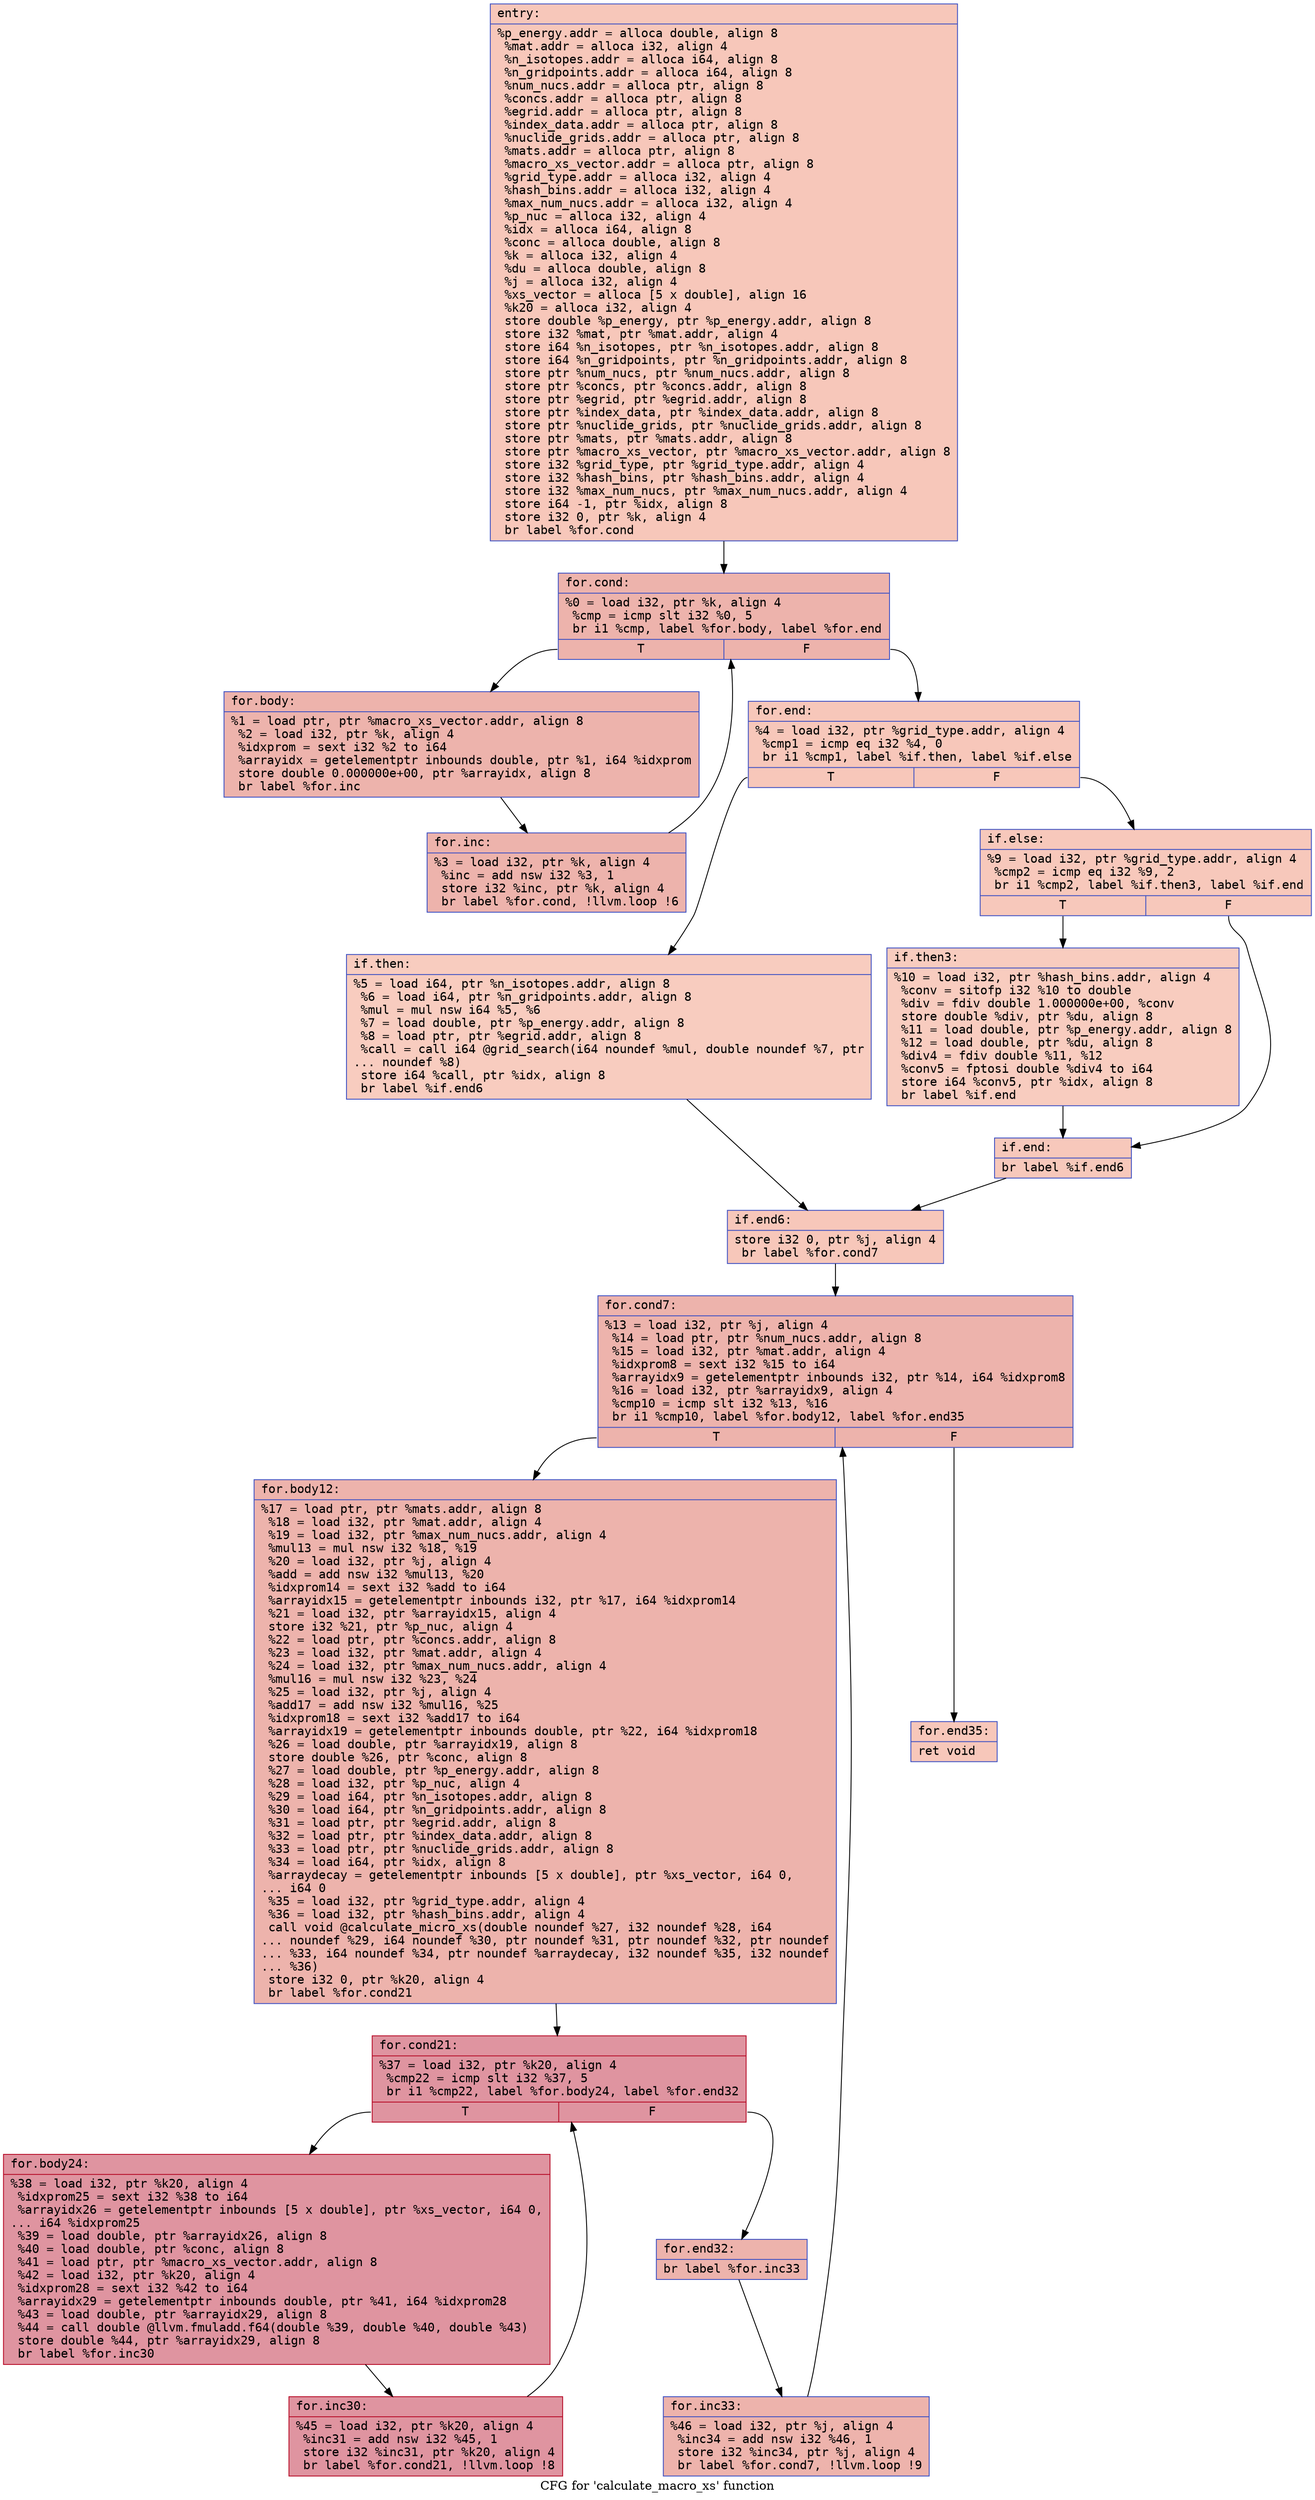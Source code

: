 digraph "CFG for 'calculate_macro_xs' function" {
	label="CFG for 'calculate_macro_xs' function";

	Node0x564d03bf0610 [shape=record,color="#3d50c3ff", style=filled, fillcolor="#ec7f6370" fontname="Courier",label="{entry:\l|  %p_energy.addr = alloca double, align 8\l  %mat.addr = alloca i32, align 4\l  %n_isotopes.addr = alloca i64, align 8\l  %n_gridpoints.addr = alloca i64, align 8\l  %num_nucs.addr = alloca ptr, align 8\l  %concs.addr = alloca ptr, align 8\l  %egrid.addr = alloca ptr, align 8\l  %index_data.addr = alloca ptr, align 8\l  %nuclide_grids.addr = alloca ptr, align 8\l  %mats.addr = alloca ptr, align 8\l  %macro_xs_vector.addr = alloca ptr, align 8\l  %grid_type.addr = alloca i32, align 4\l  %hash_bins.addr = alloca i32, align 4\l  %max_num_nucs.addr = alloca i32, align 4\l  %p_nuc = alloca i32, align 4\l  %idx = alloca i64, align 8\l  %conc = alloca double, align 8\l  %k = alloca i32, align 4\l  %du = alloca double, align 8\l  %j = alloca i32, align 4\l  %xs_vector = alloca [5 x double], align 16\l  %k20 = alloca i32, align 4\l  store double %p_energy, ptr %p_energy.addr, align 8\l  store i32 %mat, ptr %mat.addr, align 4\l  store i64 %n_isotopes, ptr %n_isotopes.addr, align 8\l  store i64 %n_gridpoints, ptr %n_gridpoints.addr, align 8\l  store ptr %num_nucs, ptr %num_nucs.addr, align 8\l  store ptr %concs, ptr %concs.addr, align 8\l  store ptr %egrid, ptr %egrid.addr, align 8\l  store ptr %index_data, ptr %index_data.addr, align 8\l  store ptr %nuclide_grids, ptr %nuclide_grids.addr, align 8\l  store ptr %mats, ptr %mats.addr, align 8\l  store ptr %macro_xs_vector, ptr %macro_xs_vector.addr, align 8\l  store i32 %grid_type, ptr %grid_type.addr, align 4\l  store i32 %hash_bins, ptr %hash_bins.addr, align 4\l  store i32 %max_num_nucs, ptr %max_num_nucs.addr, align 4\l  store i64 -1, ptr %idx, align 8\l  store i32 0, ptr %k, align 4\l  br label %for.cond\l}"];
	Node0x564d03bf0610 -> Node0x564d03be9530[tooltip="entry -> for.cond\nProbability 100.00%" ];
	Node0x564d03be9530 [shape=record,color="#3d50c3ff", style=filled, fillcolor="#d6524470" fontname="Courier",label="{for.cond:\l|  %0 = load i32, ptr %k, align 4\l  %cmp = icmp slt i32 %0, 5\l  br i1 %cmp, label %for.body, label %for.end\l|{<s0>T|<s1>F}}"];
	Node0x564d03be9530:s0 -> Node0x564d03be2350[tooltip="for.cond -> for.body\nProbability 96.88%" ];
	Node0x564d03be9530:s1 -> Node0x564d03bf32d0[tooltip="for.cond -> for.end\nProbability 3.12%" ];
	Node0x564d03be2350 [shape=record,color="#3d50c3ff", style=filled, fillcolor="#d6524470" fontname="Courier",label="{for.body:\l|  %1 = load ptr, ptr %macro_xs_vector.addr, align 8\l  %2 = load i32, ptr %k, align 4\l  %idxprom = sext i32 %2 to i64\l  %arrayidx = getelementptr inbounds double, ptr %1, i64 %idxprom\l  store double 0.000000e+00, ptr %arrayidx, align 8\l  br label %for.inc\l}"];
	Node0x564d03be2350 -> Node0x564d03bf36e0[tooltip="for.body -> for.inc\nProbability 100.00%" ];
	Node0x564d03bf36e0 [shape=record,color="#3d50c3ff", style=filled, fillcolor="#d6524470" fontname="Courier",label="{for.inc:\l|  %3 = load i32, ptr %k, align 4\l  %inc = add nsw i32 %3, 1\l  store i32 %inc, ptr %k, align 4\l  br label %for.cond, !llvm.loop !6\l}"];
	Node0x564d03bf36e0 -> Node0x564d03be9530[tooltip="for.inc -> for.cond\nProbability 100.00%" ];
	Node0x564d03bf32d0 [shape=record,color="#3d50c3ff", style=filled, fillcolor="#ec7f6370" fontname="Courier",label="{for.end:\l|  %4 = load i32, ptr %grid_type.addr, align 4\l  %cmp1 = icmp eq i32 %4, 0\l  br i1 %cmp1, label %if.then, label %if.else\l|{<s0>T|<s1>F}}"];
	Node0x564d03bf32d0:s0 -> Node0x564d03bf3bf0[tooltip="for.end -> if.then\nProbability 37.50%" ];
	Node0x564d03bf32d0:s1 -> Node0x564d03bf3c60[tooltip="for.end -> if.else\nProbability 62.50%" ];
	Node0x564d03bf3bf0 [shape=record,color="#3d50c3ff", style=filled, fillcolor="#f08b6e70" fontname="Courier",label="{if.then:\l|  %5 = load i64, ptr %n_isotopes.addr, align 8\l  %6 = load i64, ptr %n_gridpoints.addr, align 8\l  %mul = mul nsw i64 %5, %6\l  %7 = load double, ptr %p_energy.addr, align 8\l  %8 = load ptr, ptr %egrid.addr, align 8\l  %call = call i64 @grid_search(i64 noundef %mul, double noundef %7, ptr\l... noundef %8)\l  store i64 %call, ptr %idx, align 8\l  br label %if.end6\l}"];
	Node0x564d03bf3bf0 -> Node0x564d03bf4830[tooltip="if.then -> if.end6\nProbability 100.00%" ];
	Node0x564d03bf3c60 [shape=record,color="#3d50c3ff", style=filled, fillcolor="#ed836670" fontname="Courier",label="{if.else:\l|  %9 = load i32, ptr %grid_type.addr, align 4\l  %cmp2 = icmp eq i32 %9, 2\l  br i1 %cmp2, label %if.then3, label %if.end\l|{<s0>T|<s1>F}}"];
	Node0x564d03bf3c60:s0 -> Node0x564d03bf4a20[tooltip="if.else -> if.then3\nProbability 50.00%" ];
	Node0x564d03bf3c60:s1 -> Node0x564d03bf4a70[tooltip="if.else -> if.end\nProbability 50.00%" ];
	Node0x564d03bf4a20 [shape=record,color="#3d50c3ff", style=filled, fillcolor="#f08b6e70" fontname="Courier",label="{if.then3:\l|  %10 = load i32, ptr %hash_bins.addr, align 4\l  %conv = sitofp i32 %10 to double\l  %div = fdiv double 1.000000e+00, %conv\l  store double %div, ptr %du, align 8\l  %11 = load double, ptr %p_energy.addr, align 8\l  %12 = load double, ptr %du, align 8\l  %div4 = fdiv double %11, %12\l  %conv5 = fptosi double %div4 to i64\l  store i64 %conv5, ptr %idx, align 8\l  br label %if.end\l}"];
	Node0x564d03bf4a20 -> Node0x564d03bf4a70[tooltip="if.then3 -> if.end\nProbability 100.00%" ];
	Node0x564d03bf4a70 [shape=record,color="#3d50c3ff", style=filled, fillcolor="#ed836670" fontname="Courier",label="{if.end:\l|  br label %if.end6\l}"];
	Node0x564d03bf4a70 -> Node0x564d03bf4830[tooltip="if.end -> if.end6\nProbability 100.00%" ];
	Node0x564d03bf4830 [shape=record,color="#3d50c3ff", style=filled, fillcolor="#ec7f6370" fontname="Courier",label="{if.end6:\l|  store i32 0, ptr %j, align 4\l  br label %for.cond7\l}"];
	Node0x564d03bf4830 -> Node0x564d03bf5290[tooltip="if.end6 -> for.cond7\nProbability 100.00%" ];
	Node0x564d03bf5290 [shape=record,color="#3d50c3ff", style=filled, fillcolor="#d6524470" fontname="Courier",label="{for.cond7:\l|  %13 = load i32, ptr %j, align 4\l  %14 = load ptr, ptr %num_nucs.addr, align 8\l  %15 = load i32, ptr %mat.addr, align 4\l  %idxprom8 = sext i32 %15 to i64\l  %arrayidx9 = getelementptr inbounds i32, ptr %14, i64 %idxprom8\l  %16 = load i32, ptr %arrayidx9, align 4\l  %cmp10 = icmp slt i32 %13, %16\l  br i1 %cmp10, label %for.body12, label %for.end35\l|{<s0>T|<s1>F}}"];
	Node0x564d03bf5290:s0 -> Node0x564d03bf5770[tooltip="for.cond7 -> for.body12\nProbability 96.88%" ];
	Node0x564d03bf5290:s1 -> Node0x564d03bf57f0[tooltip="for.cond7 -> for.end35\nProbability 3.12%" ];
	Node0x564d03bf5770 [shape=record,color="#3d50c3ff", style=filled, fillcolor="#d6524470" fontname="Courier",label="{for.body12:\l|  %17 = load ptr, ptr %mats.addr, align 8\l  %18 = load i32, ptr %mat.addr, align 4\l  %19 = load i32, ptr %max_num_nucs.addr, align 4\l  %mul13 = mul nsw i32 %18, %19\l  %20 = load i32, ptr %j, align 4\l  %add = add nsw i32 %mul13, %20\l  %idxprom14 = sext i32 %add to i64\l  %arrayidx15 = getelementptr inbounds i32, ptr %17, i64 %idxprom14\l  %21 = load i32, ptr %arrayidx15, align 4\l  store i32 %21, ptr %p_nuc, align 4\l  %22 = load ptr, ptr %concs.addr, align 8\l  %23 = load i32, ptr %mat.addr, align 4\l  %24 = load i32, ptr %max_num_nucs.addr, align 4\l  %mul16 = mul nsw i32 %23, %24\l  %25 = load i32, ptr %j, align 4\l  %add17 = add nsw i32 %mul16, %25\l  %idxprom18 = sext i32 %add17 to i64\l  %arrayidx19 = getelementptr inbounds double, ptr %22, i64 %idxprom18\l  %26 = load double, ptr %arrayidx19, align 8\l  store double %26, ptr %conc, align 8\l  %27 = load double, ptr %p_energy.addr, align 8\l  %28 = load i32, ptr %p_nuc, align 4\l  %29 = load i64, ptr %n_isotopes.addr, align 8\l  %30 = load i64, ptr %n_gridpoints.addr, align 8\l  %31 = load ptr, ptr %egrid.addr, align 8\l  %32 = load ptr, ptr %index_data.addr, align 8\l  %33 = load ptr, ptr %nuclide_grids.addr, align 8\l  %34 = load i64, ptr %idx, align 8\l  %arraydecay = getelementptr inbounds [5 x double], ptr %xs_vector, i64 0,\l... i64 0\l  %35 = load i32, ptr %grid_type.addr, align 4\l  %36 = load i32, ptr %hash_bins.addr, align 4\l  call void @calculate_micro_xs(double noundef %27, i32 noundef %28, i64\l... noundef %29, i64 noundef %30, ptr noundef %31, ptr noundef %32, ptr noundef\l... %33, i64 noundef %34, ptr noundef %arraydecay, i32 noundef %35, i32 noundef\l... %36)\l  store i32 0, ptr %k20, align 4\l  br label %for.cond21\l}"];
	Node0x564d03bf5770 -> Node0x564d03bf7090[tooltip="for.body12 -> for.cond21\nProbability 100.00%" ];
	Node0x564d03bf7090 [shape=record,color="#b70d28ff", style=filled, fillcolor="#b70d2870" fontname="Courier",label="{for.cond21:\l|  %37 = load i32, ptr %k20, align 4\l  %cmp22 = icmp slt i32 %37, 5\l  br i1 %cmp22, label %for.body24, label %for.end32\l|{<s0>T|<s1>F}}"];
	Node0x564d03bf7090:s0 -> Node0x564d03bf71d0[tooltip="for.cond21 -> for.body24\nProbability 96.88%" ];
	Node0x564d03bf7090:s1 -> Node0x564d03bf7220[tooltip="for.cond21 -> for.end32\nProbability 3.12%" ];
	Node0x564d03bf71d0 [shape=record,color="#b70d28ff", style=filled, fillcolor="#b70d2870" fontname="Courier",label="{for.body24:\l|  %38 = load i32, ptr %k20, align 4\l  %idxprom25 = sext i32 %38 to i64\l  %arrayidx26 = getelementptr inbounds [5 x double], ptr %xs_vector, i64 0,\l... i64 %idxprom25\l  %39 = load double, ptr %arrayidx26, align 8\l  %40 = load double, ptr %conc, align 8\l  %41 = load ptr, ptr %macro_xs_vector.addr, align 8\l  %42 = load i32, ptr %k20, align 4\l  %idxprom28 = sext i32 %42 to i64\l  %arrayidx29 = getelementptr inbounds double, ptr %41, i64 %idxprom28\l  %43 = load double, ptr %arrayidx29, align 8\l  %44 = call double @llvm.fmuladd.f64(double %39, double %40, double %43)\l  store double %44, ptr %arrayidx29, align 8\l  br label %for.inc30\l}"];
	Node0x564d03bf71d0 -> Node0x564d03bf7b60[tooltip="for.body24 -> for.inc30\nProbability 100.00%" ];
	Node0x564d03bf7b60 [shape=record,color="#b70d28ff", style=filled, fillcolor="#b70d2870" fontname="Courier",label="{for.inc30:\l|  %45 = load i32, ptr %k20, align 4\l  %inc31 = add nsw i32 %45, 1\l  store i32 %inc31, ptr %k20, align 4\l  br label %for.cond21, !llvm.loop !8\l}"];
	Node0x564d03bf7b60 -> Node0x564d03bf7090[tooltip="for.inc30 -> for.cond21\nProbability 100.00%" ];
	Node0x564d03bf7220 [shape=record,color="#3d50c3ff", style=filled, fillcolor="#d6524470" fontname="Courier",label="{for.end32:\l|  br label %for.inc33\l}"];
	Node0x564d03bf7220 -> Node0x564d03bf7e70[tooltip="for.end32 -> for.inc33\nProbability 100.00%" ];
	Node0x564d03bf7e70 [shape=record,color="#3d50c3ff", style=filled, fillcolor="#d6524470" fontname="Courier",label="{for.inc33:\l|  %46 = load i32, ptr %j, align 4\l  %inc34 = add nsw i32 %46, 1\l  store i32 %inc34, ptr %j, align 4\l  br label %for.cond7, !llvm.loop !9\l}"];
	Node0x564d03bf7e70 -> Node0x564d03bf5290[tooltip="for.inc33 -> for.cond7\nProbability 100.00%" ];
	Node0x564d03bf57f0 [shape=record,color="#3d50c3ff", style=filled, fillcolor="#ec7f6370" fontname="Courier",label="{for.end35:\l|  ret void\l}"];
}
